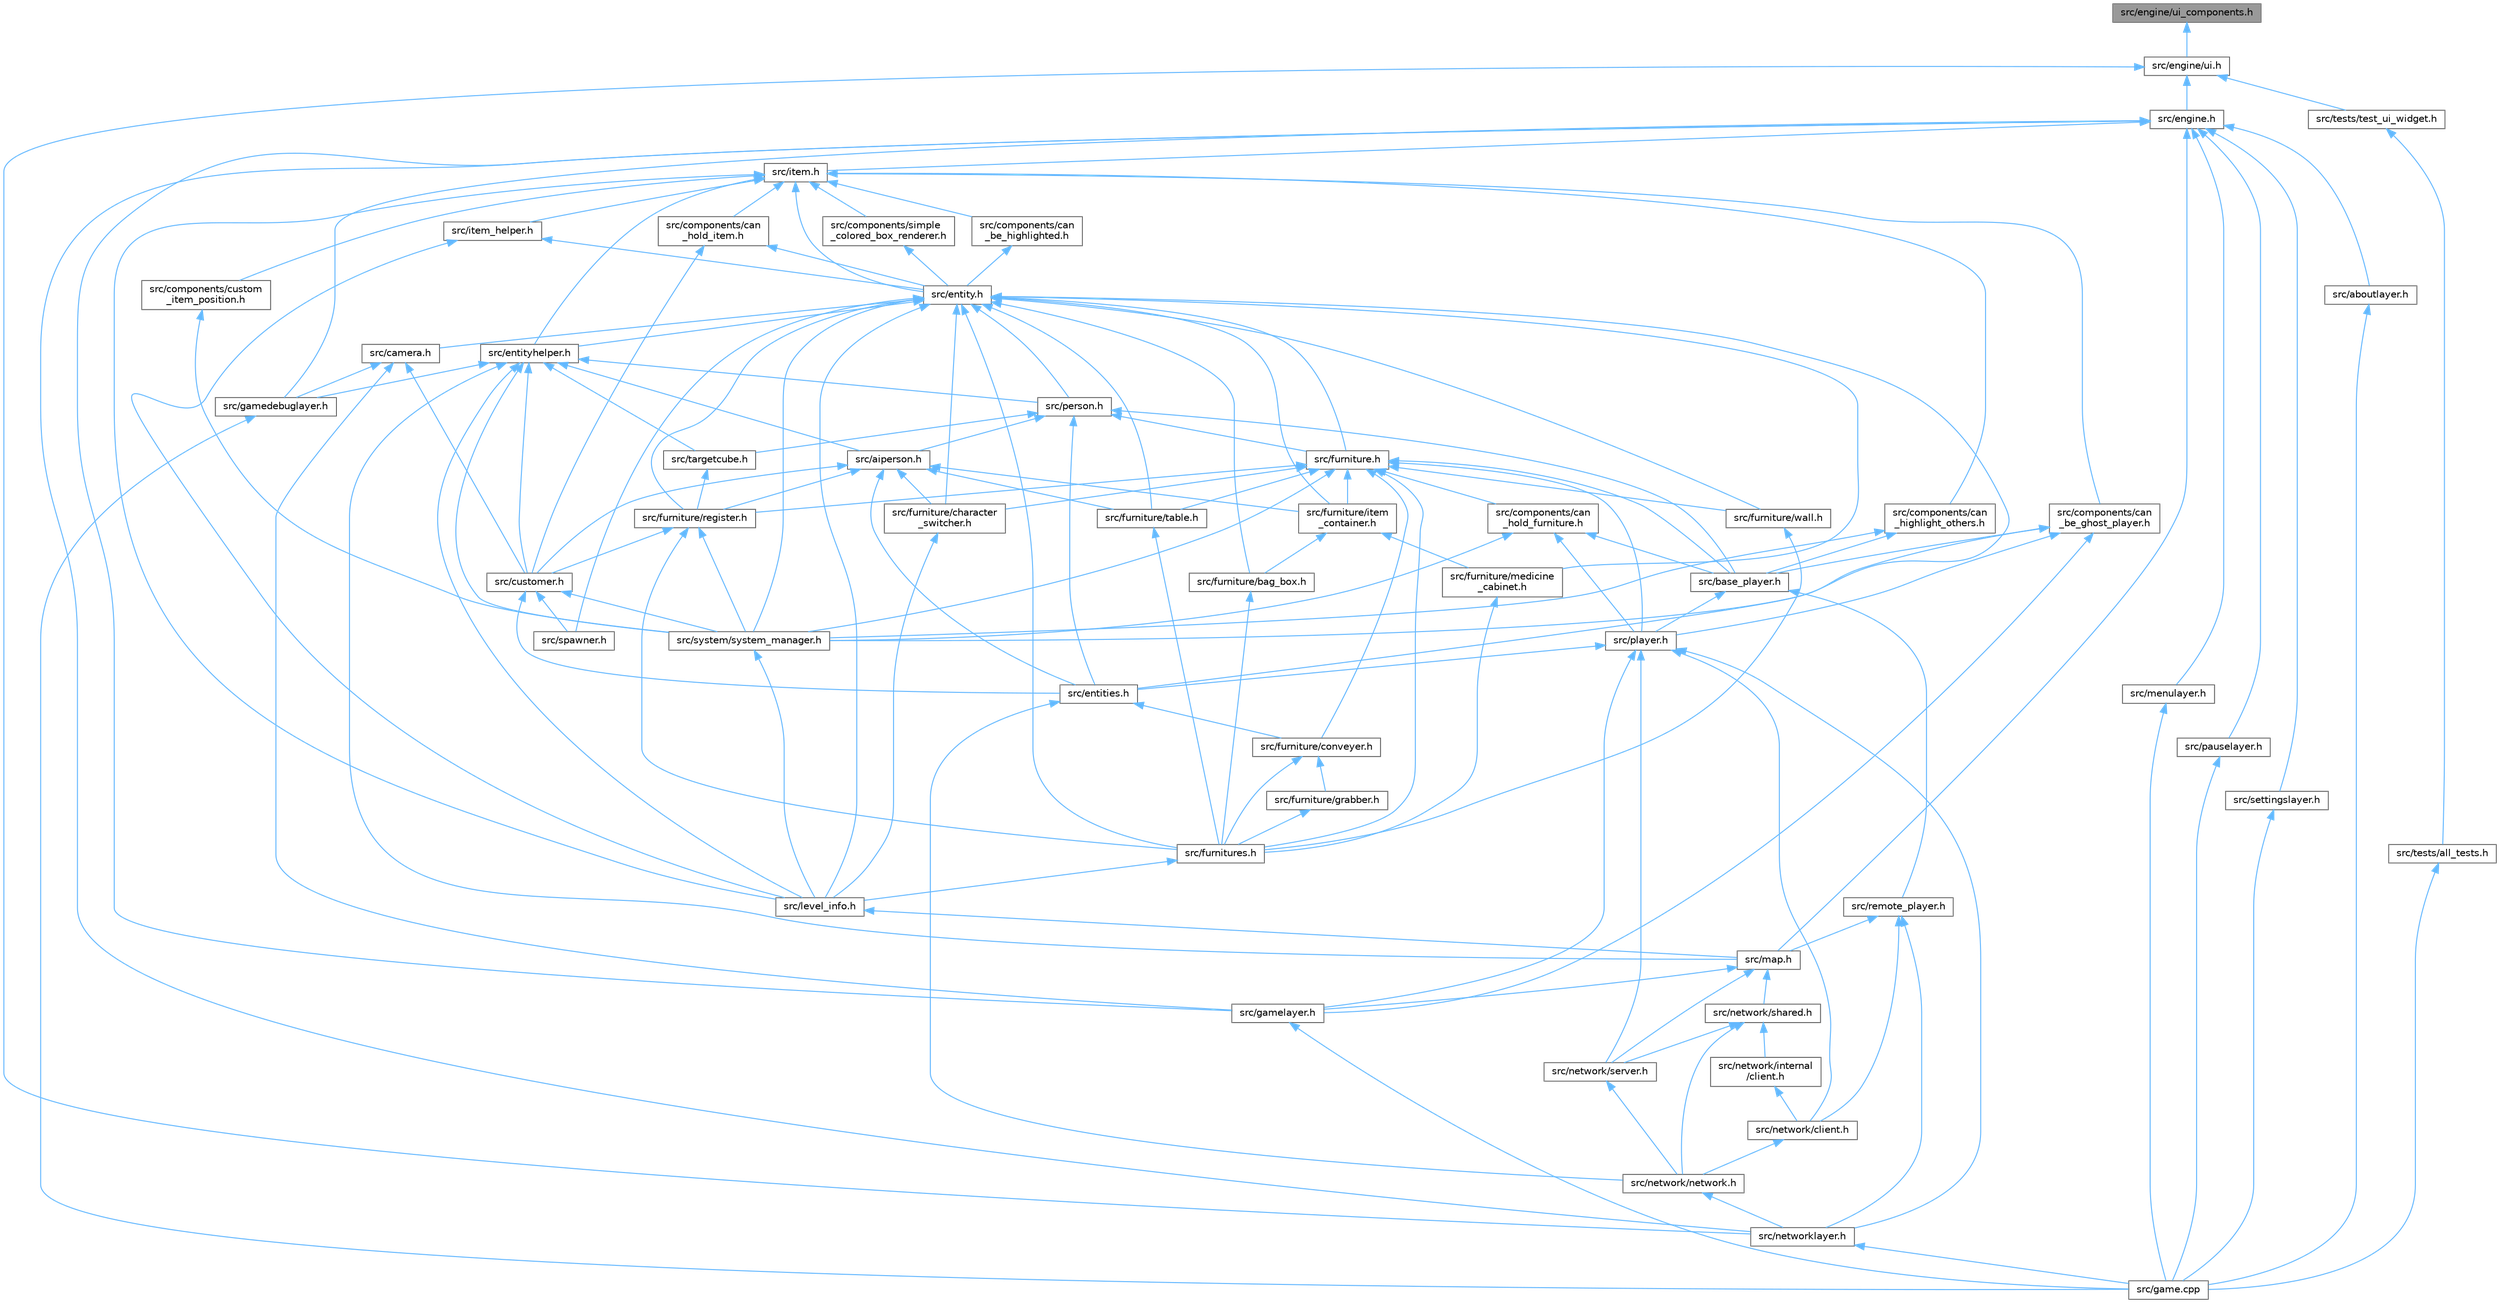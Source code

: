 digraph "src/engine/ui_components.h"
{
 // LATEX_PDF_SIZE
  bgcolor="transparent";
  edge [fontname=Helvetica,fontsize=10,labelfontname=Helvetica,labelfontsize=10];
  node [fontname=Helvetica,fontsize=10,shape=box,height=0.2,width=0.4];
  Node1 [label="src/engine/ui_components.h",height=0.2,width=0.4,color="gray40", fillcolor="grey60", style="filled", fontcolor="black",tooltip=" "];
  Node1 -> Node2 [dir="back",color="steelblue1",style="solid"];
  Node2 [label="src/engine/ui.h",height=0.2,width=0.4,color="grey40", fillcolor="white", style="filled",URL="$d9/d3b/ui_8h.html",tooltip=" "];
  Node2 -> Node3 [dir="back",color="steelblue1",style="solid"];
  Node3 [label="src/engine.h",height=0.2,width=0.4,color="grey40", fillcolor="white", style="filled",URL="$d1/d55/engine_8h.html",tooltip=" "];
  Node3 -> Node4 [dir="back",color="steelblue1",style="solid"];
  Node4 [label="src/aboutlayer.h",height=0.2,width=0.4,color="grey40", fillcolor="white", style="filled",URL="$d9/d95/aboutlayer_8h.html",tooltip=" "];
  Node4 -> Node5 [dir="back",color="steelblue1",style="solid"];
  Node5 [label="src/game.cpp",height=0.2,width=0.4,color="grey40", fillcolor="white", style="filled",URL="$df/dd9/game_8cpp.html",tooltip=" "];
  Node3 -> Node6 [dir="back",color="steelblue1",style="solid"];
  Node6 [label="src/gamedebuglayer.h",height=0.2,width=0.4,color="grey40", fillcolor="white", style="filled",URL="$dd/d0d/gamedebuglayer_8h.html",tooltip=" "];
  Node6 -> Node5 [dir="back",color="steelblue1",style="solid"];
  Node3 -> Node7 [dir="back",color="steelblue1",style="solid"];
  Node7 [label="src/gamelayer.h",height=0.2,width=0.4,color="grey40", fillcolor="white", style="filled",URL="$d3/d3b/gamelayer_8h.html",tooltip=" "];
  Node7 -> Node5 [dir="back",color="steelblue1",style="solid"];
  Node3 -> Node8 [dir="back",color="steelblue1",style="solid"];
  Node8 [label="src/item.h",height=0.2,width=0.4,color="grey40", fillcolor="white", style="filled",URL="$df/d1f/item_8h.html",tooltip=" "];
  Node8 -> Node9 [dir="back",color="steelblue1",style="solid"];
  Node9 [label="src/components/can\l_be_ghost_player.h",height=0.2,width=0.4,color="grey40", fillcolor="white", style="filled",URL="$d1/d8a/can__be__ghost__player_8h.html",tooltip=" "];
  Node9 -> Node10 [dir="back",color="steelblue1",style="solid"];
  Node10 [label="src/base_player.h",height=0.2,width=0.4,color="grey40", fillcolor="white", style="filled",URL="$d7/dc6/base__player_8h.html",tooltip=" "];
  Node10 -> Node11 [dir="back",color="steelblue1",style="solid"];
  Node11 [label="src/player.h",height=0.2,width=0.4,color="grey40", fillcolor="white", style="filled",URL="$d3/d62/player_8h.html",tooltip=" "];
  Node11 -> Node12 [dir="back",color="steelblue1",style="solid"];
  Node12 [label="src/entities.h",height=0.2,width=0.4,color="grey40", fillcolor="white", style="filled",URL="$dd/d5a/entities_8h.html",tooltip=" "];
  Node12 -> Node13 [dir="back",color="steelblue1",style="solid"];
  Node13 [label="src/furniture/conveyer.h",height=0.2,width=0.4,color="grey40", fillcolor="white", style="filled",URL="$de/d1f/conveyer_8h.html",tooltip=" "];
  Node13 -> Node14 [dir="back",color="steelblue1",style="solid"];
  Node14 [label="src/furniture/grabber.h",height=0.2,width=0.4,color="grey40", fillcolor="white", style="filled",URL="$d3/d54/grabber_8h.html",tooltip=" "];
  Node14 -> Node15 [dir="back",color="steelblue1",style="solid"];
  Node15 [label="src/furnitures.h",height=0.2,width=0.4,color="grey40", fillcolor="white", style="filled",URL="$d7/d84/furnitures_8h.html",tooltip=" "];
  Node15 -> Node16 [dir="back",color="steelblue1",style="solid"];
  Node16 [label="src/level_info.h",height=0.2,width=0.4,color="grey40", fillcolor="white", style="filled",URL="$d0/d49/level__info_8h.html",tooltip=" "];
  Node16 -> Node17 [dir="back",color="steelblue1",style="solid"];
  Node17 [label="src/map.h",height=0.2,width=0.4,color="grey40", fillcolor="white", style="filled",URL="$dc/db7/map_8h.html",tooltip=" "];
  Node17 -> Node7 [dir="back",color="steelblue1",style="solid"];
  Node17 -> Node18 [dir="back",color="steelblue1",style="solid"];
  Node18 [label="src/network/server.h",height=0.2,width=0.4,color="grey40", fillcolor="white", style="filled",URL="$d8/dc3/server_8h.html",tooltip=" "];
  Node18 -> Node19 [dir="back",color="steelblue1",style="solid"];
  Node19 [label="src/network/network.h",height=0.2,width=0.4,color="grey40", fillcolor="white", style="filled",URL="$d9/d94/network_8h.html",tooltip=" "];
  Node19 -> Node20 [dir="back",color="steelblue1",style="solid"];
  Node20 [label="src/networklayer.h",height=0.2,width=0.4,color="grey40", fillcolor="white", style="filled",URL="$d3/d80/networklayer_8h.html",tooltip=" "];
  Node20 -> Node5 [dir="back",color="steelblue1",style="solid"];
  Node17 -> Node21 [dir="back",color="steelblue1",style="solid"];
  Node21 [label="src/network/shared.h",height=0.2,width=0.4,color="grey40", fillcolor="white", style="filled",URL="$da/db4/shared_8h.html",tooltip=" "];
  Node21 -> Node22 [dir="back",color="steelblue1",style="solid"];
  Node22 [label="src/network/internal\l/client.h",height=0.2,width=0.4,color="grey40", fillcolor="white", style="filled",URL="$da/dde/internal_2client_8h.html",tooltip=" "];
  Node22 -> Node23 [dir="back",color="steelblue1",style="solid"];
  Node23 [label="src/network/client.h",height=0.2,width=0.4,color="grey40", fillcolor="white", style="filled",URL="$d8/de1/client_8h.html",tooltip=" "];
  Node23 -> Node19 [dir="back",color="steelblue1",style="solid"];
  Node21 -> Node19 [dir="back",color="steelblue1",style="solid"];
  Node21 -> Node18 [dir="back",color="steelblue1",style="solid"];
  Node13 -> Node15 [dir="back",color="steelblue1",style="solid"];
  Node12 -> Node19 [dir="back",color="steelblue1",style="solid"];
  Node11 -> Node7 [dir="back",color="steelblue1",style="solid"];
  Node11 -> Node23 [dir="back",color="steelblue1",style="solid"];
  Node11 -> Node18 [dir="back",color="steelblue1",style="solid"];
  Node11 -> Node20 [dir="back",color="steelblue1",style="solid"];
  Node10 -> Node24 [dir="back",color="steelblue1",style="solid"];
  Node24 [label="src/remote_player.h",height=0.2,width=0.4,color="grey40", fillcolor="white", style="filled",URL="$d2/d24/remote__player_8h.html",tooltip=" "];
  Node24 -> Node17 [dir="back",color="steelblue1",style="solid"];
  Node24 -> Node23 [dir="back",color="steelblue1",style="solid"];
  Node24 -> Node20 [dir="back",color="steelblue1",style="solid"];
  Node9 -> Node7 [dir="back",color="steelblue1",style="solid"];
  Node9 -> Node11 [dir="back",color="steelblue1",style="solid"];
  Node9 -> Node25 [dir="back",color="steelblue1",style="solid"];
  Node25 [label="src/system/system_manager.h",height=0.2,width=0.4,color="grey40", fillcolor="white", style="filled",URL="$df/dbe/system__manager_8h.html",tooltip=" "];
  Node25 -> Node16 [dir="back",color="steelblue1",style="solid"];
  Node8 -> Node26 [dir="back",color="steelblue1",style="solid"];
  Node26 [label="src/components/can\l_be_highlighted.h",height=0.2,width=0.4,color="grey40", fillcolor="white", style="filled",URL="$db/d75/can__be__highlighted_8h.html",tooltip=" "];
  Node26 -> Node27 [dir="back",color="steelblue1",style="solid"];
  Node27 [label="src/entity.h",height=0.2,width=0.4,color="grey40", fillcolor="white", style="filled",URL="$d8/d83/entity_8h.html",tooltip=" "];
  Node27 -> Node28 [dir="back",color="steelblue1",style="solid"];
  Node28 [label="src/camera.h",height=0.2,width=0.4,color="grey40", fillcolor="white", style="filled",URL="$d7/df6/camera_8h.html",tooltip=" "];
  Node28 -> Node29 [dir="back",color="steelblue1",style="solid"];
  Node29 [label="src/customer.h",height=0.2,width=0.4,color="grey40", fillcolor="white", style="filled",URL="$d3/d35/customer_8h.html",tooltip=" "];
  Node29 -> Node12 [dir="back",color="steelblue1",style="solid"];
  Node29 -> Node30 [dir="back",color="steelblue1",style="solid"];
  Node30 [label="src/spawner.h",height=0.2,width=0.4,color="grey40", fillcolor="white", style="filled",URL="$d7/d85/spawner_8h.html",tooltip=" "];
  Node29 -> Node25 [dir="back",color="steelblue1",style="solid"];
  Node28 -> Node6 [dir="back",color="steelblue1",style="solid"];
  Node28 -> Node7 [dir="back",color="steelblue1",style="solid"];
  Node27 -> Node12 [dir="back",color="steelblue1",style="solid"];
  Node27 -> Node31 [dir="back",color="steelblue1",style="solid"];
  Node31 [label="src/entityhelper.h",height=0.2,width=0.4,color="grey40", fillcolor="white", style="filled",URL="$d9/d3c/entityhelper_8h.html",tooltip=" "];
  Node31 -> Node32 [dir="back",color="steelblue1",style="solid"];
  Node32 [label="src/aiperson.h",height=0.2,width=0.4,color="grey40", fillcolor="white", style="filled",URL="$d4/d16/aiperson_8h.html",tooltip=" "];
  Node32 -> Node29 [dir="back",color="steelblue1",style="solid"];
  Node32 -> Node12 [dir="back",color="steelblue1",style="solid"];
  Node32 -> Node33 [dir="back",color="steelblue1",style="solid"];
  Node33 [label="src/furniture/character\l_switcher.h",height=0.2,width=0.4,color="grey40", fillcolor="white", style="filled",URL="$df/d3e/character__switcher_8h.html",tooltip=" "];
  Node33 -> Node16 [dir="back",color="steelblue1",style="solid"];
  Node32 -> Node34 [dir="back",color="steelblue1",style="solid"];
  Node34 [label="src/furniture/item\l_container.h",height=0.2,width=0.4,color="grey40", fillcolor="white", style="filled",URL="$d8/d1b/item__container_8h.html",tooltip=" "];
  Node34 -> Node35 [dir="back",color="steelblue1",style="solid"];
  Node35 [label="src/furniture/bag_box.h",height=0.2,width=0.4,color="grey40", fillcolor="white", style="filled",URL="$de/db3/bag__box_8h.html",tooltip=" "];
  Node35 -> Node15 [dir="back",color="steelblue1",style="solid"];
  Node34 -> Node36 [dir="back",color="steelblue1",style="solid"];
  Node36 [label="src/furniture/medicine\l_cabinet.h",height=0.2,width=0.4,color="grey40", fillcolor="white", style="filled",URL="$d4/d27/medicine__cabinet_8h.html",tooltip=" "];
  Node36 -> Node15 [dir="back",color="steelblue1",style="solid"];
  Node32 -> Node37 [dir="back",color="steelblue1",style="solid"];
  Node37 [label="src/furniture/register.h",height=0.2,width=0.4,color="grey40", fillcolor="white", style="filled",URL="$df/d80/register_8h.html",tooltip=" "];
  Node37 -> Node29 [dir="back",color="steelblue1",style="solid"];
  Node37 -> Node15 [dir="back",color="steelblue1",style="solid"];
  Node37 -> Node25 [dir="back",color="steelblue1",style="solid"];
  Node32 -> Node38 [dir="back",color="steelblue1",style="solid"];
  Node38 [label="src/furniture/table.h",height=0.2,width=0.4,color="grey40", fillcolor="white", style="filled",URL="$dd/d98/table_8h.html",tooltip=" "];
  Node38 -> Node15 [dir="back",color="steelblue1",style="solid"];
  Node31 -> Node29 [dir="back",color="steelblue1",style="solid"];
  Node31 -> Node6 [dir="back",color="steelblue1",style="solid"];
  Node31 -> Node16 [dir="back",color="steelblue1",style="solid"];
  Node31 -> Node17 [dir="back",color="steelblue1",style="solid"];
  Node31 -> Node39 [dir="back",color="steelblue1",style="solid"];
  Node39 [label="src/person.h",height=0.2,width=0.4,color="grey40", fillcolor="white", style="filled",URL="$d4/d98/person_8h.html",tooltip=" "];
  Node39 -> Node32 [dir="back",color="steelblue1",style="solid"];
  Node39 -> Node10 [dir="back",color="steelblue1",style="solid"];
  Node39 -> Node12 [dir="back",color="steelblue1",style="solid"];
  Node39 -> Node40 [dir="back",color="steelblue1",style="solid"];
  Node40 [label="src/furniture.h",height=0.2,width=0.4,color="grey40", fillcolor="white", style="filled",URL="$d1/d57/furniture_8h.html",tooltip=" "];
  Node40 -> Node10 [dir="back",color="steelblue1",style="solid"];
  Node40 -> Node41 [dir="back",color="steelblue1",style="solid"];
  Node41 [label="src/components/can\l_hold_furniture.h",height=0.2,width=0.4,color="grey40", fillcolor="white", style="filled",URL="$d6/d76/can__hold__furniture_8h.html",tooltip=" "];
  Node41 -> Node10 [dir="back",color="steelblue1",style="solid"];
  Node41 -> Node11 [dir="back",color="steelblue1",style="solid"];
  Node41 -> Node25 [dir="back",color="steelblue1",style="solid"];
  Node40 -> Node33 [dir="back",color="steelblue1",style="solid"];
  Node40 -> Node13 [dir="back",color="steelblue1",style="solid"];
  Node40 -> Node34 [dir="back",color="steelblue1",style="solid"];
  Node40 -> Node37 [dir="back",color="steelblue1",style="solid"];
  Node40 -> Node38 [dir="back",color="steelblue1",style="solid"];
  Node40 -> Node42 [dir="back",color="steelblue1",style="solid"];
  Node42 [label="src/furniture/wall.h",height=0.2,width=0.4,color="grey40", fillcolor="white", style="filled",URL="$d1/d4f/wall_8h.html",tooltip=" "];
  Node42 -> Node15 [dir="back",color="steelblue1",style="solid"];
  Node40 -> Node15 [dir="back",color="steelblue1",style="solid"];
  Node40 -> Node11 [dir="back",color="steelblue1",style="solid"];
  Node40 -> Node25 [dir="back",color="steelblue1",style="solid"];
  Node39 -> Node43 [dir="back",color="steelblue1",style="solid"];
  Node43 [label="src/targetcube.h",height=0.2,width=0.4,color="grey40", fillcolor="white", style="filled",URL="$d5/d00/targetcube_8h.html",tooltip=" "];
  Node43 -> Node37 [dir="back",color="steelblue1",style="solid"];
  Node31 -> Node25 [dir="back",color="steelblue1",style="solid"];
  Node31 -> Node43 [dir="back",color="steelblue1",style="solid"];
  Node27 -> Node40 [dir="back",color="steelblue1",style="solid"];
  Node27 -> Node35 [dir="back",color="steelblue1",style="solid"];
  Node27 -> Node33 [dir="back",color="steelblue1",style="solid"];
  Node27 -> Node34 [dir="back",color="steelblue1",style="solid"];
  Node27 -> Node36 [dir="back",color="steelblue1",style="solid"];
  Node27 -> Node37 [dir="back",color="steelblue1",style="solid"];
  Node27 -> Node38 [dir="back",color="steelblue1",style="solid"];
  Node27 -> Node42 [dir="back",color="steelblue1",style="solid"];
  Node27 -> Node15 [dir="back",color="steelblue1",style="solid"];
  Node27 -> Node16 [dir="back",color="steelblue1",style="solid"];
  Node27 -> Node39 [dir="back",color="steelblue1",style="solid"];
  Node27 -> Node30 [dir="back",color="steelblue1",style="solid"];
  Node27 -> Node25 [dir="back",color="steelblue1",style="solid"];
  Node8 -> Node44 [dir="back",color="steelblue1",style="solid"];
  Node44 [label="src/components/can\l_highlight_others.h",height=0.2,width=0.4,color="grey40", fillcolor="white", style="filled",URL="$dd/dad/can__highlight__others_8h.html",tooltip=" "];
  Node44 -> Node10 [dir="back",color="steelblue1",style="solid"];
  Node44 -> Node25 [dir="back",color="steelblue1",style="solid"];
  Node8 -> Node45 [dir="back",color="steelblue1",style="solid"];
  Node45 [label="src/components/can\l_hold_item.h",height=0.2,width=0.4,color="grey40", fillcolor="white", style="filled",URL="$dc/d28/can__hold__item_8h.html",tooltip=" "];
  Node45 -> Node29 [dir="back",color="steelblue1",style="solid"];
  Node45 -> Node27 [dir="back",color="steelblue1",style="solid"];
  Node8 -> Node46 [dir="back",color="steelblue1",style="solid"];
  Node46 [label="src/components/custom\l_item_position.h",height=0.2,width=0.4,color="grey40", fillcolor="white", style="filled",URL="$df/de8/custom__item__position_8h.html",tooltip=" "];
  Node46 -> Node25 [dir="back",color="steelblue1",style="solid"];
  Node8 -> Node47 [dir="back",color="steelblue1",style="solid"];
  Node47 [label="src/components/simple\l_colored_box_renderer.h",height=0.2,width=0.4,color="grey40", fillcolor="white", style="filled",URL="$d7/d5e/simple__colored__box__renderer_8h.html",tooltip=" "];
  Node47 -> Node27 [dir="back",color="steelblue1",style="solid"];
  Node8 -> Node27 [dir="back",color="steelblue1",style="solid"];
  Node8 -> Node31 [dir="back",color="steelblue1",style="solid"];
  Node8 -> Node48 [dir="back",color="steelblue1",style="solid"];
  Node48 [label="src/item_helper.h",height=0.2,width=0.4,color="grey40", fillcolor="white", style="filled",URL="$d0/d4e/item__helper_8h.html",tooltip=" "];
  Node48 -> Node27 [dir="back",color="steelblue1",style="solid"];
  Node48 -> Node16 [dir="back",color="steelblue1",style="solid"];
  Node8 -> Node16 [dir="back",color="steelblue1",style="solid"];
  Node3 -> Node17 [dir="back",color="steelblue1",style="solid"];
  Node3 -> Node49 [dir="back",color="steelblue1",style="solid"];
  Node49 [label="src/menulayer.h",height=0.2,width=0.4,color="grey40", fillcolor="white", style="filled",URL="$de/dc7/menulayer_8h.html",tooltip=" "];
  Node49 -> Node5 [dir="back",color="steelblue1",style="solid"];
  Node3 -> Node20 [dir="back",color="steelblue1",style="solid"];
  Node3 -> Node50 [dir="back",color="steelblue1",style="solid"];
  Node50 [label="src/pauselayer.h",height=0.2,width=0.4,color="grey40", fillcolor="white", style="filled",URL="$d9/d31/pauselayer_8h.html",tooltip=" "];
  Node50 -> Node5 [dir="back",color="steelblue1",style="solid"];
  Node3 -> Node51 [dir="back",color="steelblue1",style="solid"];
  Node51 [label="src/settingslayer.h",height=0.2,width=0.4,color="grey40", fillcolor="white", style="filled",URL="$d2/d4a/settingslayer_8h.html",tooltip=" "];
  Node51 -> Node5 [dir="back",color="steelblue1",style="solid"];
  Node2 -> Node20 [dir="back",color="steelblue1",style="solid"];
  Node2 -> Node52 [dir="back",color="steelblue1",style="solid"];
  Node52 [label="src/tests/test_ui_widget.h",height=0.2,width=0.4,color="grey40", fillcolor="white", style="filled",URL="$d4/d4f/test__ui__widget_8h.html",tooltip=" "];
  Node52 -> Node53 [dir="back",color="steelblue1",style="solid"];
  Node53 [label="src/tests/all_tests.h",height=0.2,width=0.4,color="grey40", fillcolor="white", style="filled",URL="$d4/d3d/all__tests_8h.html",tooltip=" "];
  Node53 -> Node5 [dir="back",color="steelblue1",style="solid"];
}
